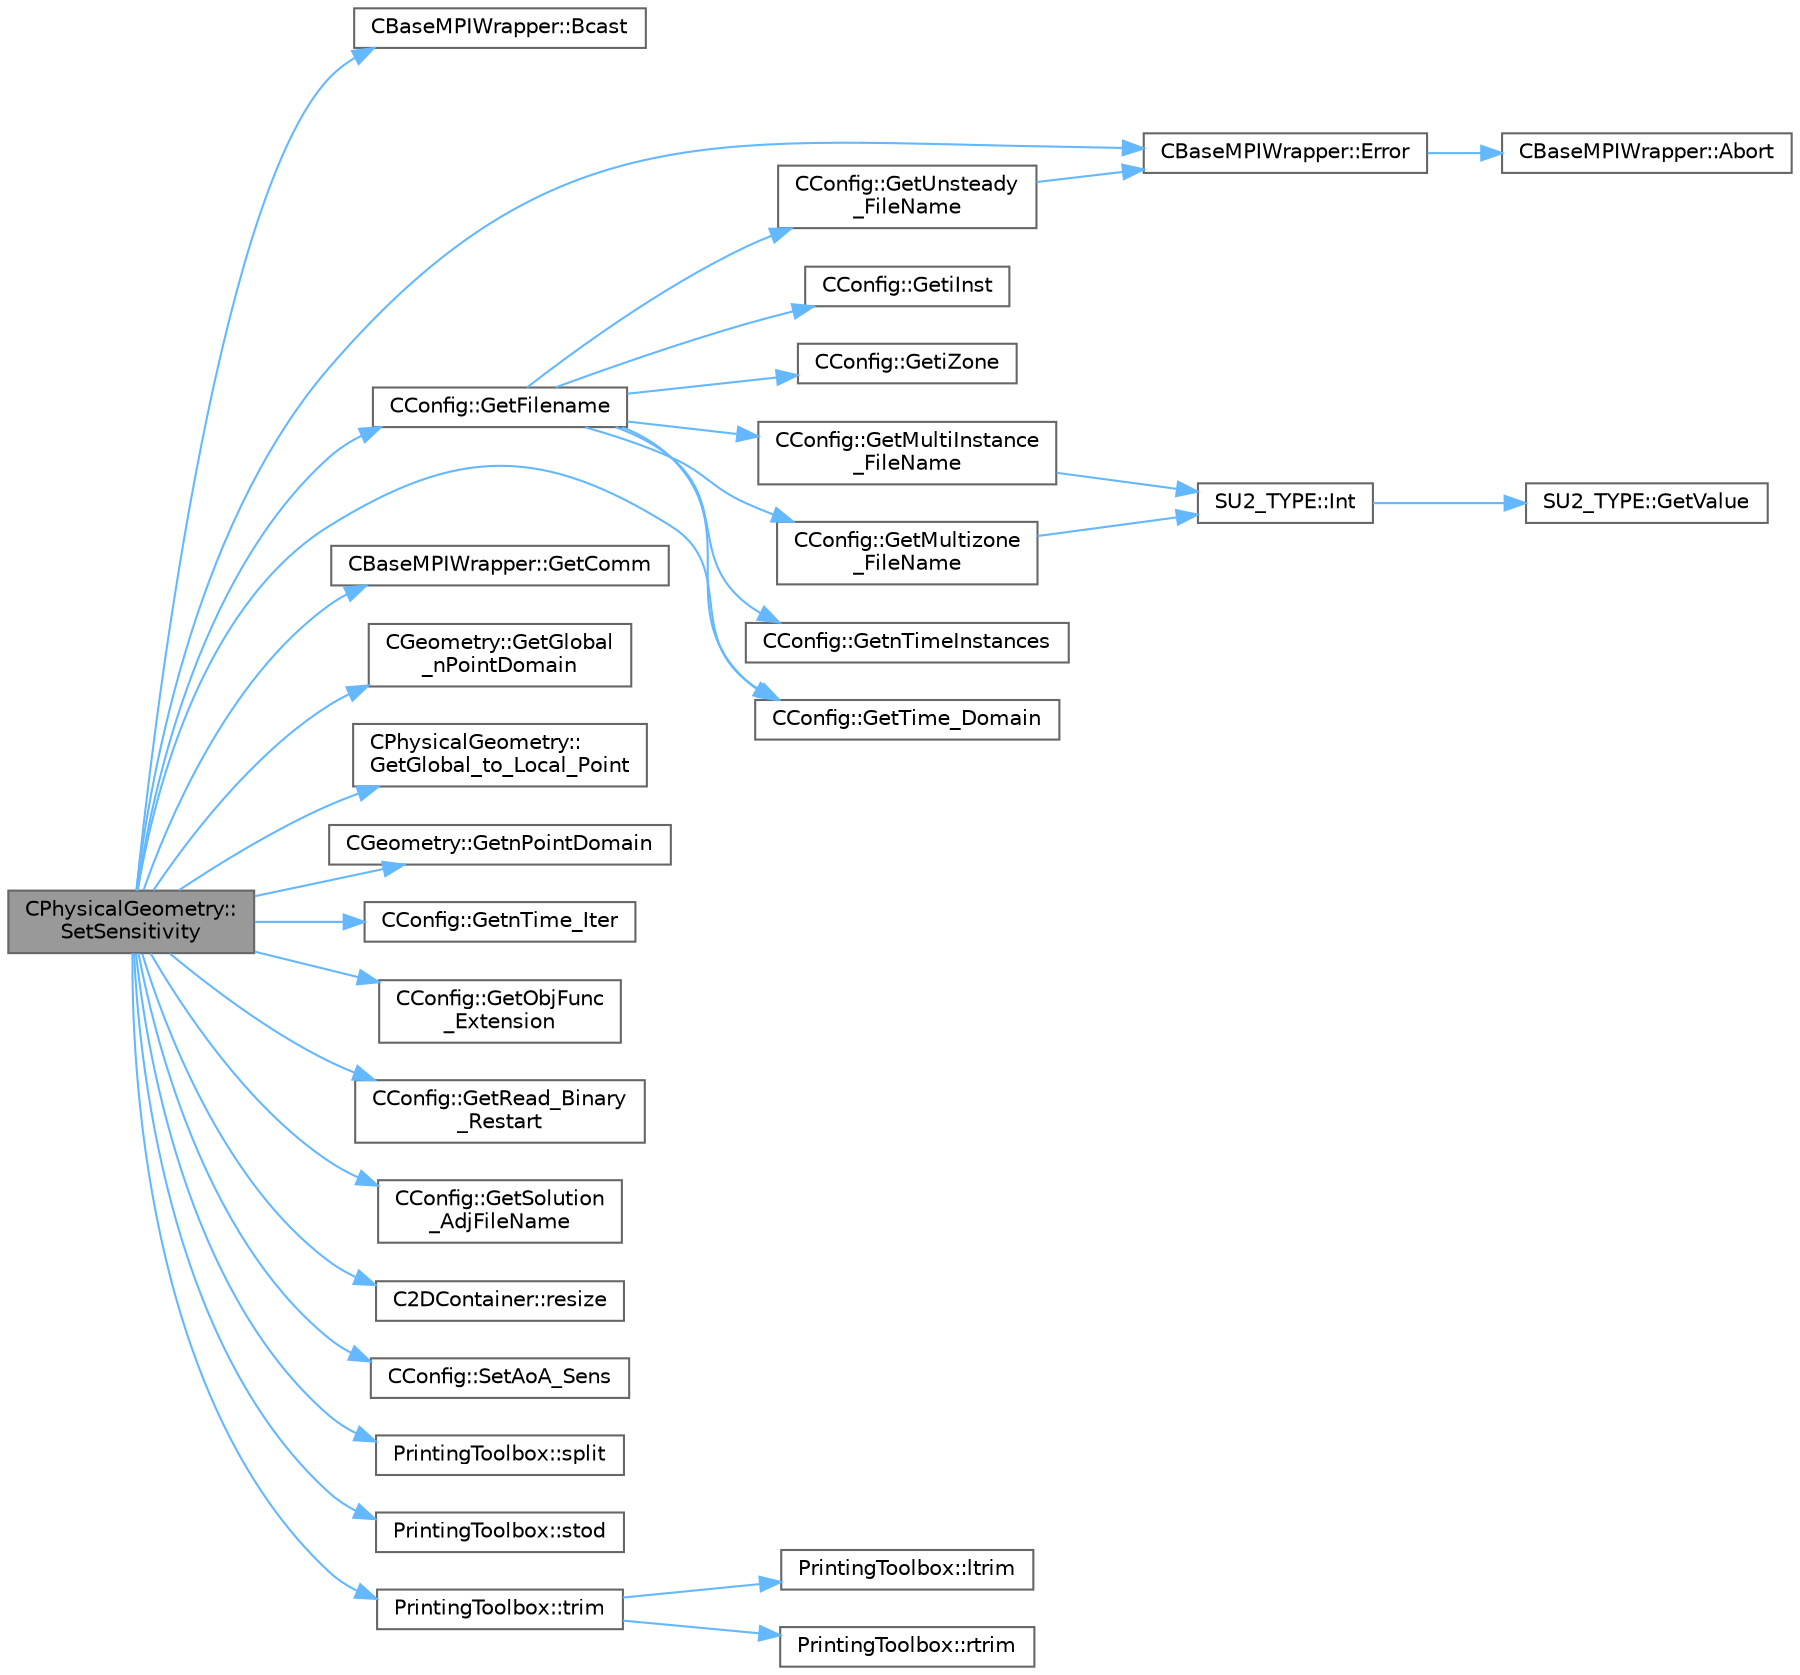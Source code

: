 digraph "CPhysicalGeometry::SetSensitivity"
{
 // LATEX_PDF_SIZE
  bgcolor="transparent";
  edge [fontname=Helvetica,fontsize=10,labelfontname=Helvetica,labelfontsize=10];
  node [fontname=Helvetica,fontsize=10,shape=box,height=0.2,width=0.4];
  rankdir="LR";
  Node1 [id="Node000001",label="CPhysicalGeometry::\lSetSensitivity",height=0.2,width=0.4,color="gray40", fillcolor="grey60", style="filled", fontcolor="black",tooltip="Read the sensitivity from adjoint solution file and store it."];
  Node1 -> Node2 [id="edge1_Node000001_Node000002",color="steelblue1",style="solid",tooltip=" "];
  Node2 [id="Node000002",label="CBaseMPIWrapper::Bcast",height=0.2,width=0.4,color="grey40", fillcolor="white", style="filled",URL="$classCBaseMPIWrapper.html#a0db599277ab9197511cfd263b4da10f8",tooltip=" "];
  Node1 -> Node3 [id="edge2_Node000001_Node000003",color="steelblue1",style="solid",tooltip=" "];
  Node3 [id="Node000003",label="CBaseMPIWrapper::Error",height=0.2,width=0.4,color="grey40", fillcolor="white", style="filled",URL="$classCBaseMPIWrapper.html#a04457c47629bda56704e6a8804833eeb",tooltip=" "];
  Node3 -> Node4 [id="edge3_Node000003_Node000004",color="steelblue1",style="solid",tooltip=" "];
  Node4 [id="Node000004",label="CBaseMPIWrapper::Abort",height=0.2,width=0.4,color="grey40", fillcolor="white", style="filled",URL="$classCBaseMPIWrapper.html#af7297d861dca86b45cf561b6ab642e8f",tooltip=" "];
  Node1 -> Node5 [id="edge4_Node000001_Node000005",color="steelblue1",style="solid",tooltip=" "];
  Node5 [id="Node000005",label="CBaseMPIWrapper::GetComm",height=0.2,width=0.4,color="grey40", fillcolor="white", style="filled",URL="$classCBaseMPIWrapper.html#a8154391fc3522954802889d81d4ef5da",tooltip=" "];
  Node1 -> Node6 [id="edge5_Node000001_Node000006",color="steelblue1",style="solid",tooltip=" "];
  Node6 [id="Node000006",label="CConfig::GetFilename",height=0.2,width=0.4,color="grey40", fillcolor="white", style="filled",URL="$classCConfig.html#af7c4169d5b73657a9a3ea94b54931f91",tooltip="Add any numbers necessary to the filename (iteration number, zone ID ...)"];
  Node6 -> Node7 [id="edge6_Node000006_Node000007",color="steelblue1",style="solid",tooltip=" "];
  Node7 [id="Node000007",label="CConfig::GetiInst",height=0.2,width=0.4,color="grey40", fillcolor="white", style="filled",URL="$classCConfig.html#a538bf5c34b523f5e4d389be41c2b666c",tooltip="Get the current instance."];
  Node6 -> Node8 [id="edge7_Node000006_Node000008",color="steelblue1",style="solid",tooltip=" "];
  Node8 [id="Node000008",label="CConfig::GetiZone",height=0.2,width=0.4,color="grey40", fillcolor="white", style="filled",URL="$classCConfig.html#a1d6335b8fdef6fbcd9a08f7503d73ec1",tooltip="Provides the number of varaibles."];
  Node6 -> Node9 [id="edge8_Node000006_Node000009",color="steelblue1",style="solid",tooltip=" "];
  Node9 [id="Node000009",label="CConfig::GetMultiInstance\l_FileName",height=0.2,width=0.4,color="grey40", fillcolor="white", style="filled",URL="$classCConfig.html#a8e58aafe36a038a7cc27a8e78f1bfeba",tooltip="Append the instance index to the restart or the solution files."];
  Node9 -> Node10 [id="edge9_Node000009_Node000010",color="steelblue1",style="solid",tooltip=" "];
  Node10 [id="Node000010",label="SU2_TYPE::Int",height=0.2,width=0.4,color="grey40", fillcolor="white", style="filled",URL="$namespaceSU2__TYPE.html#a6b48817766d8a6486caa2807a52f6bae",tooltip="Casts the primitive value to int (uses GetValue, already implemented for each type)."];
  Node10 -> Node11 [id="edge10_Node000010_Node000011",color="steelblue1",style="solid",tooltip=" "];
  Node11 [id="Node000011",label="SU2_TYPE::GetValue",height=0.2,width=0.4,color="grey40", fillcolor="white", style="filled",URL="$namespaceSU2__TYPE.html#adf52a59d6f4e578f7915ec9abbf7cb22",tooltip="Get the (primitive) value of the datatype (needs to be specialized for active types)."];
  Node6 -> Node12 [id="edge11_Node000006_Node000012",color="steelblue1",style="solid",tooltip=" "];
  Node12 [id="Node000012",label="CConfig::GetMultizone\l_FileName",height=0.2,width=0.4,color="grey40", fillcolor="white", style="filled",URL="$classCConfig.html#a583b8216adb6145ba09476d72fb2d916",tooltip="Append the zone index to the restart or the solution files."];
  Node12 -> Node10 [id="edge12_Node000012_Node000010",color="steelblue1",style="solid",tooltip=" "];
  Node6 -> Node13 [id="edge13_Node000006_Node000013",color="steelblue1",style="solid",tooltip=" "];
  Node13 [id="Node000013",label="CConfig::GetnTimeInstances",height=0.2,width=0.4,color="grey40", fillcolor="white", style="filled",URL="$classCConfig.html#a6ae9111090db52de2f8f07f77d6416d5",tooltip="Retrieves the number of periodic time instances for Harmonic Balance."];
  Node6 -> Node14 [id="edge14_Node000006_Node000014",color="steelblue1",style="solid",tooltip=" "];
  Node14 [id="Node000014",label="CConfig::GetTime_Domain",height=0.2,width=0.4,color="grey40", fillcolor="white", style="filled",URL="$classCConfig.html#a85d2e3cf43b77c63642c40c235b853f3",tooltip="Check if the multizone problem is solved for time domain."];
  Node6 -> Node15 [id="edge15_Node000006_Node000015",color="steelblue1",style="solid",tooltip=" "];
  Node15 [id="Node000015",label="CConfig::GetUnsteady\l_FileName",height=0.2,width=0.4,color="grey40", fillcolor="white", style="filled",URL="$classCConfig.html#a6a372823bb1dd2d55e81488b720752d6",tooltip="Augment the input filename with the iteration number for an unsteady file."];
  Node15 -> Node3 [id="edge16_Node000015_Node000003",color="steelblue1",style="solid",tooltip=" "];
  Node1 -> Node16 [id="edge17_Node000001_Node000016",color="steelblue1",style="solid",tooltip=" "];
  Node16 [id="Node000016",label="CGeometry::GetGlobal\l_nPointDomain",height=0.2,width=0.4,color="grey40", fillcolor="white", style="filled",URL="$classCGeometry.html#a1950b86a664c5da4d7df2a8b3d361a67",tooltip="Retrieve total number of nodes in a simulation across all processors (excluding halos)."];
  Node1 -> Node17 [id="edge18_Node000001_Node000017",color="steelblue1",style="solid",tooltip=" "];
  Node17 [id="Node000017",label="CPhysicalGeometry::\lGetGlobal_to_Local_Point",height=0.2,width=0.4,color="grey40", fillcolor="white", style="filled",URL="$classCPhysicalGeometry.html#aad57a2b9aa82e6133ccfddb3647cfa71",tooltip="Get the local index that correspond with the global numbering index."];
  Node1 -> Node18 [id="edge19_Node000001_Node000018",color="steelblue1",style="solid",tooltip=" "];
  Node18 [id="Node000018",label="CGeometry::GetnPointDomain",height=0.2,width=0.4,color="grey40", fillcolor="white", style="filled",URL="$classCGeometry.html#ac84179060bbac1fe5e856ea3da850b6e",tooltip="Get number of real points (that belong to the domain)."];
  Node1 -> Node19 [id="edge20_Node000001_Node000019",color="steelblue1",style="solid",tooltip=" "];
  Node19 [id="Node000019",label="CConfig::GetnTime_Iter",height=0.2,width=0.4,color="grey40", fillcolor="white", style="filled",URL="$classCConfig.html#a22b101932c391aea5173975130f488fd",tooltip="Get the number of time iterations."];
  Node1 -> Node20 [id="edge21_Node000001_Node000020",color="steelblue1",style="solid",tooltip=" "];
  Node20 [id="Node000020",label="CConfig::GetObjFunc\l_Extension",height=0.2,width=0.4,color="grey40", fillcolor="white", style="filled",URL="$classCConfig.html#ace4081f7013cfe0fd756dff7d9ba7f8f",tooltip="Append the input filename string with the appropriate objective function extension."];
  Node1 -> Node21 [id="edge22_Node000001_Node000021",color="steelblue1",style="solid",tooltip=" "];
  Node21 [id="Node000021",label="CConfig::GetRead_Binary\l_Restart",height=0.2,width=0.4,color="grey40", fillcolor="white", style="filled",URL="$classCConfig.html#a82ddaa417553293be72a3ab2198f7d40",tooltip="Flag for whether binary SU2 native restart files are read."];
  Node1 -> Node22 [id="edge23_Node000001_Node000022",color="steelblue1",style="solid",tooltip=" "];
  Node22 [id="Node000022",label="CConfig::GetSolution\l_AdjFileName",height=0.2,width=0.4,color="grey40", fillcolor="white", style="filled",URL="$classCConfig.html#a1132191f9f5af73ef4ff7eb356f41181",tooltip="Get the name of the file with the solution of the adjoint flow problem with drag objective function."];
  Node1 -> Node14 [id="edge24_Node000001_Node000014",color="steelblue1",style="solid",tooltip=" "];
  Node1 -> Node23 [id="edge25_Node000001_Node000023",color="steelblue1",style="solid",tooltip=" "];
  Node23 [id="Node000023",label="C2DContainer::resize",height=0.2,width=0.4,color="grey40", fillcolor="white", style="filled",URL="$classC2DContainer.html#a39929b060c72565b4ab19c3a391bb8e6",tooltip="Request a change of size."];
  Node1 -> Node24 [id="edge26_Node000001_Node000024",color="steelblue1",style="solid",tooltip=" "];
  Node24 [id="Node000024",label="CConfig::SetAoA_Sens",height=0.2,width=0.4,color="grey40", fillcolor="white", style="filled",URL="$classCConfig.html#a978c60f12d7a79446852ec6a279030b6",tooltip="Set the angle of attack."];
  Node1 -> Node25 [id="edge27_Node000001_Node000025",color="steelblue1",style="solid",tooltip=" "];
  Node25 [id="Node000025",label="PrintingToolbox::split",height=0.2,width=0.4,color="grey40", fillcolor="white", style="filled",URL="$namespacePrintingToolbox.html#a14eab54d5d6b60060397987032625c17",tooltip=" "];
  Node1 -> Node26 [id="edge28_Node000001_Node000026",color="steelblue1",style="solid",tooltip=" "];
  Node26 [id="Node000026",label="PrintingToolbox::stod",height=0.2,width=0.4,color="grey40", fillcolor="white", style="filled",URL="$namespacePrintingToolbox.html#a8847e43f5ff9dd98f59658edce9da4d6",tooltip=" "];
  Node1 -> Node27 [id="edge29_Node000001_Node000027",color="steelblue1",style="solid",tooltip=" "];
  Node27 [id="Node000027",label="PrintingToolbox::trim",height=0.2,width=0.4,color="grey40", fillcolor="white", style="filled",URL="$namespacePrintingToolbox.html#a05daa9b247b3b25a87563fabf1f47e08",tooltip=" "];
  Node27 -> Node28 [id="edge30_Node000027_Node000028",color="steelblue1",style="solid",tooltip=" "];
  Node28 [id="Node000028",label="PrintingToolbox::ltrim",height=0.2,width=0.4,color="grey40", fillcolor="white", style="filled",URL="$namespacePrintingToolbox.html#a613e01e19fa967a66806be85bb8add30",tooltip=" "];
  Node27 -> Node29 [id="edge31_Node000027_Node000029",color="steelblue1",style="solid",tooltip=" "];
  Node29 [id="Node000029",label="PrintingToolbox::rtrim",height=0.2,width=0.4,color="grey40", fillcolor="white", style="filled",URL="$namespacePrintingToolbox.html#ae8d281f220bfd02f1277c19e301acf84",tooltip=" "];
}
